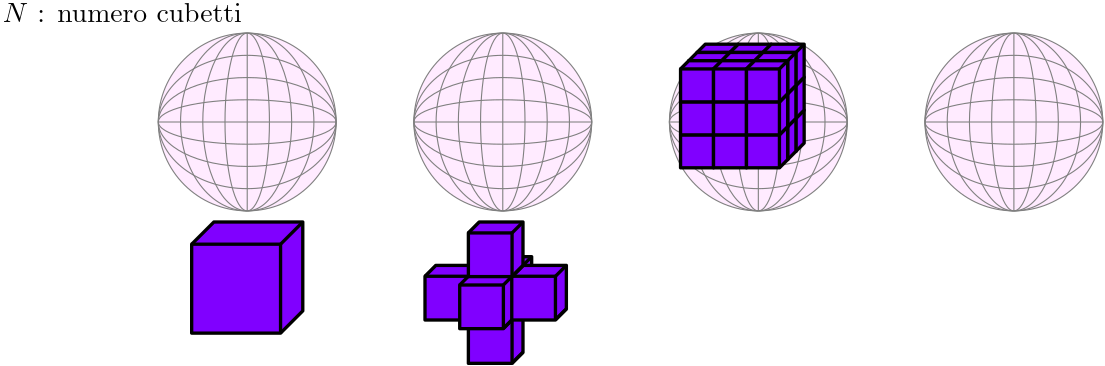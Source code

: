 <?xml version="1.0"?>
<!DOCTYPE ipe SYSTEM "ipe.dtd">
<ipe version="70218" creator="Ipe 7.2.28">
<info created="D:20241214102751" modified="D:20241214103442"/>
<ipestyle name="basic">
<symbol name="arrow/arc(spx)">
<path stroke="sym-stroke" fill="sym-stroke" pen="sym-pen">
0 0 m
-1 0.333 l
-1 -0.333 l
h
</path>
</symbol>
<symbol name="arrow/farc(spx)">
<path stroke="sym-stroke" fill="white" pen="sym-pen">
0 0 m
-1 0.333 l
-1 -0.333 l
h
</path>
</symbol>
<symbol name="arrow/ptarc(spx)">
<path stroke="sym-stroke" fill="sym-stroke" pen="sym-pen">
0 0 m
-1 0.333 l
-0.8 0 l
-1 -0.333 l
h
</path>
</symbol>
<symbol name="arrow/fptarc(spx)">
<path stroke="sym-stroke" fill="white" pen="sym-pen">
0 0 m
-1 0.333 l
-0.8 0 l
-1 -0.333 l
h
</path>
</symbol>
<symbol name="mark/circle(sx)" transformations="translations">
<path fill="sym-stroke">
0.6 0 0 0.6 0 0 e
0.4 0 0 0.4 0 0 e
</path>
</symbol>
<symbol name="mark/disk(sx)" transformations="translations">
<path fill="sym-stroke">
0.6 0 0 0.6 0 0 e
</path>
</symbol>
<symbol name="mark/fdisk(sfx)" transformations="translations">
<group>
<path fill="sym-fill">
0.5 0 0 0.5 0 0 e
</path>
<path fill="sym-stroke" fillrule="eofill">
0.6 0 0 0.6 0 0 e
0.4 0 0 0.4 0 0 e
</path>
</group>
</symbol>
<symbol name="mark/box(sx)" transformations="translations">
<path fill="sym-stroke" fillrule="eofill">
-0.6 -0.6 m
0.6 -0.6 l
0.6 0.6 l
-0.6 0.6 l
h
-0.4 -0.4 m
0.4 -0.4 l
0.4 0.4 l
-0.4 0.4 l
h
</path>
</symbol>
<symbol name="mark/square(sx)" transformations="translations">
<path fill="sym-stroke">
-0.6 -0.6 m
0.6 -0.6 l
0.6 0.6 l
-0.6 0.6 l
h
</path>
</symbol>
<symbol name="mark/fsquare(sfx)" transformations="translations">
<group>
<path fill="sym-fill">
-0.5 -0.5 m
0.5 -0.5 l
0.5 0.5 l
-0.5 0.5 l
h
</path>
<path fill="sym-stroke" fillrule="eofill">
-0.6 -0.6 m
0.6 -0.6 l
0.6 0.6 l
-0.6 0.6 l
h
-0.4 -0.4 m
0.4 -0.4 l
0.4 0.4 l
-0.4 0.4 l
h
</path>
</group>
</symbol>
<symbol name="mark/cross(sx)" transformations="translations">
<group>
<path fill="sym-stroke">
-0.43 -0.57 m
0.57 0.43 l
0.43 0.57 l
-0.57 -0.43 l
h
</path>
<path fill="sym-stroke">
-0.43 0.57 m
0.57 -0.43 l
0.43 -0.57 l
-0.57 0.43 l
h
</path>
</group>
</symbol>
<symbol name="arrow/fnormal(spx)">
<path stroke="sym-stroke" fill="white" pen="sym-pen">
0 0 m
-1 0.333 l
-1 -0.333 l
h
</path>
</symbol>
<symbol name="arrow/pointed(spx)">
<path stroke="sym-stroke" fill="sym-stroke" pen="sym-pen">
0 0 m
-1 0.333 l
-0.8 0 l
-1 -0.333 l
h
</path>
</symbol>
<symbol name="arrow/fpointed(spx)">
<path stroke="sym-stroke" fill="white" pen="sym-pen">
0 0 m
-1 0.333 l
-0.8 0 l
-1 -0.333 l
h
</path>
</symbol>
<symbol name="arrow/linear(spx)">
<path stroke="sym-stroke" pen="sym-pen">
-1 0.333 m
0 0 l
-1 -0.333 l
</path>
</symbol>
<symbol name="arrow/fdouble(spx)">
<path stroke="sym-stroke" fill="white" pen="sym-pen">
0 0 m
-1 0.333 l
-1 -0.333 l
h
-1 0 m
-2 0.333 l
-2 -0.333 l
h
</path>
</symbol>
<symbol name="arrow/double(spx)">
<path stroke="sym-stroke" fill="sym-stroke" pen="sym-pen">
0 0 m
-1 0.333 l
-1 -0.333 l
h
-1 0 m
-2 0.333 l
-2 -0.333 l
h
</path>
</symbol>
<symbol name="arrow/mid-normal(spx)">
<path stroke="sym-stroke" fill="sym-stroke" pen="sym-pen">
0.5 0 m
-0.5 0.333 l
-0.5 -0.333 l
h
</path>
</symbol>
<symbol name="arrow/mid-fnormal(spx)">
<path stroke="sym-stroke" fill="white" pen="sym-pen">
0.5 0 m
-0.5 0.333 l
-0.5 -0.333 l
h
</path>
</symbol>
<symbol name="arrow/mid-pointed(spx)">
<path stroke="sym-stroke" fill="sym-stroke" pen="sym-pen">
0.5 0 m
-0.5 0.333 l
-0.3 0 l
-0.5 -0.333 l
h
</path>
</symbol>
<symbol name="arrow/mid-fpointed(spx)">
<path stroke="sym-stroke" fill="white" pen="sym-pen">
0.5 0 m
-0.5 0.333 l
-0.3 0 l
-0.5 -0.333 l
h
</path>
</symbol>
<symbol name="arrow/mid-double(spx)">
<path stroke="sym-stroke" fill="sym-stroke" pen="sym-pen">
1 0 m
0 0.333 l
0 -0.333 l
h
0 0 m
-1 0.333 l
-1 -0.333 l
h
</path>
</symbol>
<symbol name="arrow/mid-fdouble(spx)">
<path stroke="sym-stroke" fill="white" pen="sym-pen">
1 0 m
0 0.333 l
0 -0.333 l
h
0 0 m
-1 0.333 l
-1 -0.333 l
h
</path>
</symbol>
<anglesize name="22.5 deg" value="22.5"/>
<anglesize name="30 deg" value="30"/>
<anglesize name="45 deg" value="45"/>
<anglesize name="60 deg" value="60"/>
<anglesize name="90 deg" value="90"/>
<arrowsize name="large" value="10"/>
<arrowsize name="small" value="5"/>
<arrowsize name="tiny" value="3"/>
<color name="blue" value="0 0 1"/>
<color name="brown" value="0.647 0.165 0.165"/>
<color name="darkblue" value="0 0 0.545"/>
<color name="darkcyan" value="0 0.545 0.545"/>
<color name="darkgray" value="0.663"/>
<color name="darkgreen" value="0 0.392 0"/>
<color name="darkmagenta" value="0.545 0 0.545"/>
<color name="darkorange" value="1 0.549 0"/>
<color name="darkred" value="0.545 0 0"/>
<color name="gold" value="1 0.843 0"/>
<color name="gray" value="0.745"/>
<color name="green" value="0 1 0"/>
<color name="lightblue" value="0.678 0.847 0.902"/>
<color name="lightcyan" value="0.878 1 1"/>
<color name="lightgray" value="0.827"/>
<color name="lightgreen" value="0.565 0.933 0.565"/>
<color name="lightyellow" value="1 1 0.878"/>
<color name="navy" value="0 0 0.502"/>
<color name="orange" value="1 0.647 0"/>
<color name="pink" value="1 0.753 0.796"/>
<color name="purple" value="0.627 0.125 0.941"/>
<color name="red" value="1 0 0"/>
<color name="seagreen" value="0.18 0.545 0.341"/>
<color name="turquoise" value="0.251 0.878 0.816"/>
<color name="violet" value="0.933 0.51 0.933"/>
<color name="yellow" value="1 1 0"/>
<dashstyle name="dash dot dotted" value="[4 2 1 2 1 2] 0"/>
<dashstyle name="dash dotted" value="[4 2 1 2] 0"/>
<dashstyle name="dashed" value="[4] 0"/>
<dashstyle name="dotted" value="[1 3] 0"/>
<gridsize name="10 pts (~3.5 mm)" value="10"/>
<gridsize name="14 pts (~5 mm)" value="14"/>
<gridsize name="16 pts (~6 mm)" value="16"/>
<gridsize name="20 pts (~7 mm)" value="20"/>
<gridsize name="28 pts (~10 mm)" value="28"/>
<gridsize name="32 pts (~12 mm)" value="32"/>
<gridsize name="4 pts" value="4"/>
<gridsize name="56 pts (~20 mm)" value="56"/>
<gridsize name="8 pts (~3 mm)" value="8"/>
<opacity name="10%" value="0.1"/>
<opacity name="30%" value="0.3"/>
<opacity name="50%" value="0.5"/>
<opacity name="75%" value="0.75"/>
<pen name="fat" value="1.2"/>
<pen name="heavier" value="0.8"/>
<pen name="ultrafat" value="2"/>
<symbolsize name="large" value="5"/>
<symbolsize name="small" value="2"/>
<symbolsize name="tiny" value="1.1"/>
<textsize name="Huge" value="\Huge"/>
<textsize name="LARGE" value="\LARGE"/>
<textsize name="Large" value="\Large"/>
<textsize name="footnote" value="\footnotesize"/>
<textsize name="huge" value="\huge"/>
<textsize name="large" value="\large"/>
<textsize name="script" value="\scriptsize"/>
<textsize name="small" value="\small"/>
<textsize name="tiny" value="\tiny"/>
<textstyle name="center" begin="\begin{center}" end="\end{center}"/>
<textstyle name="item" begin="\begin{itemize}\item{}" end="\end{itemize}"/>
<textstyle name="itemize" begin="\begin{itemize}" end="\end{itemize}"/>
<tiling name="falling" angle="-60" step="4" width="1"/>
<tiling name="rising" angle="30" step="4" width="1"/>
</ipestyle>
<page>
<layer name="alpha"/>
<view layers="alpha" active="alpha"/>
<path layer="alpha" stroke="0.502" fill="1 0.733 1" opacity="30%" stroke-opacity="opaque">
32 0 0 32 96 688 e
</path>
<path matrix="0.5 0 0 1 48 0" stroke="0.502">
96 720 m
32 0 0 -32 96 688 96 656 a
</path>
<path matrix="-0.5 0 0 1 144 0" stroke="0.502">
96 720 m
32 0 0 -32 96 688 96 656 a
</path>
<path matrix="-0.75 0 0 1 168 0" stroke="0.502">
96 720 m
32 0 0 -32 96 688 96 656 a
</path>
<path matrix="0.75 0 0 1 24 0" stroke="0.502">
96 720 m
32 0 0 -32 96 688 96 656 a
</path>
<path matrix="0.25 0 0 1 72 0" stroke="0.502">
96 720 m
32 0 0 -32 96 688 96 656 a
</path>
<path matrix="-0.25 0 0 1 120 0" stroke="0.502">
96 720 m
32 0 0 -32 96 688 96 656 a
</path>
<path stroke="0.502">
96 720 m
96 656 l
</path>
<path matrix="1 0 0 0.75 0 172" stroke="0.502">
64 688 m
32 0 0 -32 96 688 128 688 a
</path>
<path matrix="1 0 0 0.5 0 344" stroke="0.502">
64 688 m
32 0 0 -32 96 688 128 688 a
</path>
<path matrix="1 0 0 0.25 0 516" stroke="0.502">
64 688 m
32 0 0 -32 96 688 128 688 a
</path>
<path matrix="1 0 0 -0.25 0 860" stroke="0.502">
64 688 m
32 0 0 -32 96 688 128 688 a
</path>
<path matrix="1 0 0 -0.5 0 1032" stroke="0.502">
64 688 m
32 0 0 -32 96 688 128 688 a
</path>
<path matrix="1 0 0 -0.75 0 1204" stroke="0.502">
64 688 m
32 0 0 -32 96 688 128 688 a
</path>
<path stroke="0.502">
64 688 m
128 688 l
</path>
<text matrix="1 0 0 1 -32 -8" transformations="translations" pos="40 732" stroke="0" type="label" width="86.052" height="6.918" depth="0" valign="baseline">$N$ : numero cubetti</text>
<path matrix="1 0 0 1 92 0" stroke="0.502" fill="1 0.733 1" opacity="30%" stroke-opacity="opaque">
32 0 0 32 96 688 e
</path>
<path matrix="0.5 0 0 1 140 0" stroke="0.502">
96 720 m
32 0 0 -32 96 688 96 656 a
</path>
<path matrix="-0.5 0 0 1 236 0" stroke="0.502">
96 720 m
32 0 0 -32 96 688 96 656 a
</path>
<path matrix="-0.75 0 0 1 260 0" stroke="0.502">
96 720 m
32 0 0 -32 96 688 96 656 a
</path>
<path matrix="0.75 0 0 1 116 0" stroke="0.502">
96 720 m
32 0 0 -32 96 688 96 656 a
</path>
<path matrix="0.25 0 0 1 164 0" stroke="0.502">
96 720 m
32 0 0 -32 96 688 96 656 a
</path>
<path matrix="-0.25 0 0 1 212 0" stroke="0.502">
96 720 m
32 0 0 -32 96 688 96 656 a
</path>
<path matrix="1 0 0 1 92 0" stroke="0.502">
96 720 m
96 656 l
</path>
<path matrix="1 0 0 0.75 92 172" stroke="0.502">
64 688 m
32 0 0 -32 96 688 128 688 a
</path>
<path matrix="1 0 0 0.5 92 344" stroke="0.502">
64 688 m
32 0 0 -32 96 688 128 688 a
</path>
<path matrix="1 0 0 0.25 92 516" stroke="0.502">
64 688 m
32 0 0 -32 96 688 128 688 a
</path>
<path matrix="1 0 0 -0.25 92 860" stroke="0.502">
64 688 m
32 0 0 -32 96 688 128 688 a
</path>
<path matrix="1 0 0 -0.5 92 1032" stroke="0.502">
64 688 m
32 0 0 -32 96 688 128 688 a
</path>
<path matrix="1 0 0 -0.75 92 1204" stroke="0.502">
64 688 m
32 0 0 -32 96 688 128 688 a
</path>
<path matrix="1 0 0 1 92 0" stroke="0.502">
64 688 m
128 688 l
</path>
<path matrix="1 0 0 1 184 0" stroke="0.502" fill="1 0.733 1" opacity="30%" stroke-opacity="opaque">
32 0 0 32 96 688 e
</path>
<path matrix="0.5 0 0 1 232 0" stroke="0.502">
96 720 m
32 0 0 -32 96 688 96 656 a
</path>
<path matrix="-0.5 0 0 1 328 0" stroke="0.502">
96 720 m
32 0 0 -32 96 688 96 656 a
</path>
<path matrix="-0.75 0 0 1 352 0" stroke="0.502">
96 720 m
32 0 0 -32 96 688 96 656 a
</path>
<path matrix="0.75 0 0 1 208 0" stroke="0.502">
96 720 m
32 0 0 -32 96 688 96 656 a
</path>
<path matrix="0.25 0 0 1 256 0" stroke="0.502">
96 720 m
32 0 0 -32 96 688 96 656 a
</path>
<path matrix="-0.25 0 0 1 304 0" stroke="0.502">
96 720 m
32 0 0 -32 96 688 96 656 a
</path>
<path matrix="1 0 0 1 184 0" stroke="0.502">
96 720 m
96 656 l
</path>
<path matrix="1 0 0 0.75 184 172" stroke="0.502">
64 688 m
32 0 0 -32 96 688 128 688 a
</path>
<path matrix="1 0 0 0.5 184 344" stroke="0.502">
64 688 m
32 0 0 -32 96 688 128 688 a
</path>
<path matrix="1 0 0 0.25 184 516" stroke="0.502">
64 688 m
32 0 0 -32 96 688 128 688 a
</path>
<path matrix="1 0 0 -0.25 184 860" stroke="0.502">
64 688 m
32 0 0 -32 96 688 128 688 a
</path>
<path matrix="1 0 0 -0.5 184 1032" stroke="0.502">
64 688 m
32 0 0 -32 96 688 128 688 a
</path>
<path matrix="1 0 0 -0.75 184 1204" stroke="0.502">
64 688 m
32 0 0 -32 96 688 128 688 a
</path>
<path matrix="1 0 0 1 184 0" stroke="0.502">
64 688 m
128 688 l
</path>
<path matrix="1 0 0 1 276 0" stroke="0.502" fill="1 0.733 1" opacity="30%" stroke-opacity="opaque">
32 0 0 32 96 688 e
</path>
<path matrix="0.5 0 0 1 324 0" stroke="0.502">
96 720 m
32 0 0 -32 96 688 96 656 a
</path>
<path matrix="-0.5 0 0 1 420 0" stroke="0.502">
96 720 m
32 0 0 -32 96 688 96 656 a
</path>
<path matrix="-0.75 0 0 1 444 0" stroke="0.502">
96 720 m
32 0 0 -32 96 688 96 656 a
</path>
<path matrix="0.75 0 0 1 300 0" stroke="0.502">
96 720 m
32 0 0 -32 96 688 96 656 a
</path>
<path matrix="0.25 0 0 1 348 0" stroke="0.502">
96 720 m
32 0 0 -32 96 688 96 656 a
</path>
<path matrix="-0.25 0 0 1 396 0" stroke="0.502">
96 720 m
32 0 0 -32 96 688 96 656 a
</path>
<path matrix="1 0 0 1 276 0" stroke="0.502">
96 720 m
96 656 l
</path>
<path matrix="1 0 0 0.75 276 172" stroke="0.502">
64 688 m
32 0 0 -32 96 688 128 688 a
</path>
<path matrix="1 0 0 0.5 276 344" stroke="0.502">
64 688 m
32 0 0 -32 96 688 128 688 a
</path>
<path matrix="1 0 0 0.25 276 516" stroke="0.502">
64 688 m
32 0 0 -32 96 688 128 688 a
</path>
<path matrix="1 0 0 -0.25 276 860" stroke="0.502">
64 688 m
32 0 0 -32 96 688 128 688 a
</path>
<path matrix="1 0 0 -0.5 276 1032" stroke="0.502">
64 688 m
32 0 0 -32 96 688 128 688 a
</path>
<path matrix="1 0 0 -0.75 276 1204" stroke="0.502">
64 688 m
32 0 0 -32 96 688 128 688 a
</path>
<path matrix="1 0 0 1 276 0" stroke="0.502">
64 688 m
128 688 l
</path>
<path matrix="1 0 0 1 12 20" stroke="0" fill="0.502 0 1" pen="fat">
96 592 m
104 600 l
104 632 l
72 632 l
64 624 l
</path>
<path matrix="1 0 0 1 12 20" stroke="0" pen="fat">
96 624 m
104 632 l
</path>
<path matrix="1 0 0 1 12 20" stroke="0" fill="0.502 0 1" pen="fat">
64 624 m
64 592 l
96 592 l
96 624 l
h
</path>
<path matrix="0.491414 0 0 0.491414 131.673 297.698" stroke="0" pen="fat">
96 624 m
104 632 l
</path>
<path matrix="0.491414 0 0 0.491414 128.55 294.574" stroke="0" pen="fat">
96 624 m
104 632 l
</path>
<path matrix="0.491414 0 0 0.491414 128.55 310.192" stroke="0" pen="fat">
96 624 m
104 632 l
</path>
<path matrix="0.491414 0 0 0.491414 144.167 310.192" stroke="0" fill="0.502 0 1" pen="fat">
96 592 m
104 600 l
104 632 l
72 632 l
64 624 l
</path>
<path matrix="0.491414 0 0 0.491414 144.167 310.192" stroke="0" fill="0.502 0 1" pen="fat">
64 624 m
64 592 l
96 592 l
96 624 l
h
</path>
<path matrix="0.491414 0 0 0.491414 144.167 294.574" stroke="0" pen="fat">
96 624 m
104 632 l
</path>
<path matrix="0.491414 0 0 0.491414 144.167 310.192" stroke="0" pen="fat">
96 624 m
104 632 l
</path>
<path matrix="0.491414 0 0 0.491414 116.056 313.315" stroke="0" pen="fat">
96 624 m
104 632 l
</path>
<path matrix="0.491414 0 0 0.491414 112.932 310.192" stroke="0" pen="fat">
96 624 m
104 632 l
</path>
<path matrix="0.491414 0 0 0.491414 112.932 325.809" stroke="0" pen="fat">
96 624 m
104 632 l
</path>
<path matrix="0.491414 0 0 0.491414 128.55 325.809" stroke="0" fill="0.502 0 1" pen="fat">
96 592 m
104 600 l
104 632 l
72 632 l
64 624 l
</path>
<path matrix="0.491414 0 0 0.491414 128.55 325.809" stroke="0" fill="0.502 0 1" pen="fat">
64 624 m
64 592 l
96 592 l
96 624 l
h
</path>
<path matrix="0.491414 0 0 0.491414 128.55 310.192" stroke="0" pen="fat">
96 624 m
104 632 l
</path>
<path matrix="0.491414 0 0 0.491414 128.55 325.809" stroke="0" pen="fat">
96 624 m
104 632 l
</path>
<path matrix="0.491414 0 0 0.491414 147.291 328.933" stroke="0" fill="0.502 0 1" pen="fat">
96 592 m
104 600 l
104 632 l
72 632 l
64 624 l
</path>
<path matrix="0.491414 0 0 0.491414 147.291 328.933" stroke="0" fill="0.502 0 1" pen="fat">
64 624 m
64 592 l
96 592 l
96 624 l
h
</path>
<path matrix="0.491414 0 0 0.491414 147.291 313.315" stroke="0" pen="fat">
96 624 m
104 632 l
</path>
<path matrix="0.491414 0 0 0.491414 147.291 328.933" stroke="0" pen="fat">
96 624 m
104 632 l
</path>
<path matrix="0.491414 0 0 0.491414 144.167 325.809" stroke="0" fill="0.502 0 1" pen="fat">
96 592 m
104 600 l
104 632 l
72 632 l
64 624 l
</path>
<path matrix="0.491414 0 0 0.491414 144.167 325.809" stroke="0" fill="0.502 0 1" pen="fat">
64 624 m
64 592 l
96 592 l
96 624 l
h
</path>
<path matrix="0.491414 0 0 0.491414 144.167 310.192" stroke="0" pen="fat">
96 624 m
104 632 l
</path>
<path matrix="0.491414 0 0 0.491414 144.167 325.809" stroke="0" pen="fat">
96 624 m
104 632 l
</path>
<path matrix="0.491414 0 0 0.491414 141.044 322.686" stroke="0" fill="0.502 0 1" pen="fat">
96 592 m
104 600 l
104 632 l
72 632 l
64 624 l
</path>
<path matrix="0.491414 0 0 0.491414 141.044 322.686" stroke="0" fill="0.502 0 1" pen="fat">
64 624 m
64 592 l
96 592 l
96 624 l
h
</path>
<path matrix="0.491414 0 0 0.491414 141.044 307.068" stroke="0" pen="fat">
96 624 m
104 632 l
</path>
<path matrix="0.491414 0 0 0.491414 141.044 322.686" stroke="0" pen="fat">
96 624 m
104 632 l
</path>
<path matrix="0.491414 0 0 0.491414 159.785 325.809" stroke="0" fill="0.502 0 1" pen="fat">
96 592 m
104 600 l
104 632 l
72 632 l
64 624 l
</path>
<path matrix="0.491414 0 0 0.491414 159.785 325.809" stroke="0" fill="0.502 0 1" pen="fat">
64 624 m
64 592 l
96 592 l
96 624 l
h
</path>
<path matrix="0.491414 0 0 0.491414 159.785 310.192" stroke="0" pen="fat">
96 624 m
104 632 l
</path>
<path matrix="0.491414 0 0 0.491414 159.785 325.809" stroke="0" pen="fat">
96 624 m
104 632 l
</path>
<path matrix="0.491414 0 0 0.491414 144.167 325.809" stroke="0" pen="fat">
96 624 m
104 632 l
</path>
<path matrix="0.491414 0 0 0.491414 131.673 328.933" stroke="0" pen="fat">
96 624 m
104 632 l
</path>
<path matrix="0.491414 0 0 0.491414 128.55 325.809" stroke="0" pen="fat">
96 624 m
104 632 l
</path>
<path matrix="0.491414 0 0 0.491414 128.55 341.427" stroke="0" pen="fat">
96 624 m
104 632 l
</path>
<path matrix="0.491414 0 0 0.491414 144.167 341.427" stroke="0" fill="0.502 0 1" pen="fat">
96 592 m
104 600 l
104 632 l
72 632 l
64 624 l
</path>
<path matrix="0.491414 0 0 0.491414 144.167 341.427" stroke="0" fill="0.502 0 1" pen="fat">
64 624 m
64 592 l
96 592 l
96 624 l
h
</path>
<path matrix="0.491414 0 0 0.491414 144.167 325.809" stroke="0" pen="fat">
96 624 m
104 632 l
</path>
<path matrix="0.491414 0 0 0.491414 144.167 341.427" stroke="0" pen="fat">
96 624 m
104 632 l
</path>
<path matrix="0.370791 0 0 0.370791 234.202 457.929" stroke="0" fill="0.502 0 1" pen="fat">
96 592 m
104 600 l
104 632 l
72 632 l
64 624 l
</path>
<path matrix="0.370791 0 0 0.370791 234.202 457.929" stroke="0" pen="fat">
96 624 m
104 632 l
</path>
<path matrix="0.370791 0 0 0.370791 234.202 457.929" stroke="0" fill="0.502 0 1" pen="fat">
64 624 m
64 592 l
96 592 l
96 624 l
h
</path>
<path matrix="0.370791 0 0 0.370791 246.067 457.929" stroke="0" fill="0.502 0 1" pen="fat">
96 592 m
104 600 l
104 632 l
72 632 l
64 624 l
</path>
<path matrix="0.370791 0 0 0.370791 246.067 457.929" stroke="0" fill="0.502 0 1" pen="fat">
64 624 m
64 592 l
96 592 l
96 624 l
h
</path>
<path matrix="0.370791 0 0 0.370791 257.933 457.929" stroke="0" fill="0.502 0 1" pen="fat">
96 592 m
104 600 l
104 632 l
72 632 l
64 624 l
</path>
<path matrix="0.370791 0 0 0.370791 257.933 457.929" stroke="0" fill="0.502 0 1" pen="fat">
64 624 m
64 592 l
96 592 l
96 624 l
h
</path>
<path matrix="0.370791 0 0 0.370791 234.202 457.929" stroke="0" pen="fat">
96 624 m
104 632 l
</path>
<path matrix="0.370791 0 0 0.370791 234.202 469.795" stroke="0" fill="0.502 0 1" pen="fat">
96 592 m
104 600 l
104 632 l
72 632 l
64 624 l
</path>
<path matrix="0.370791 0 0 0.370791 234.202 469.795" stroke="0" pen="fat">
96 624 m
104 632 l
</path>
<path matrix="0.370791 0 0 0.370791 234.202 469.795" stroke="0" fill="0.502 0 1" pen="fat">
64 624 m
64 592 l
96 592 l
96 624 l
h
</path>
<path matrix="0.370791 0 0 0.370791 234.202 457.929" stroke="0" pen="fat">
96 624 m
104 632 l
</path>
<path matrix="0.370791 0 0 0.370791 246.067 457.929" stroke="0" pen="fat">
96 624 m
104 632 l
</path>
<path matrix="0.370791 0 0 0.370791 246.067 469.795" stroke="0" fill="0.502 0 1" pen="fat">
96 592 m
104 600 l
104 632 l
72 632 l
64 624 l
</path>
<path matrix="0.370791 0 0 0.370791 246.067 469.795" stroke="0" pen="fat">
96 624 m
104 632 l
</path>
<path matrix="0.370791 0 0 0.370791 246.067 469.795" stroke="0" fill="0.502 0 1" pen="fat">
64 624 m
64 592 l
96 592 l
96 624 l
h
</path>
<path matrix="0.370791 0 0 0.370791 246.067 457.929" stroke="0" pen="fat">
96 624 m
104 632 l
</path>
<path matrix="0.370791 0 0 0.370791 257.933 457.929" stroke="0" pen="fat">
96 624 m
104 632 l
</path>
<path matrix="0.370791 0 0 0.370791 257.933 469.795" stroke="0" fill="0.502 0 1" pen="fat">
96 592 m
104 600 l
104 632 l
72 632 l
64 624 l
</path>
<path matrix="0.370791 0 0 0.370791 257.933 469.795" stroke="0" pen="fat">
96 624 m
104 632 l
</path>
<path matrix="0.370791 0 0 0.370791 257.933 469.795" stroke="0" fill="0.502 0 1" pen="fat">
64 624 m
64 592 l
96 592 l
96 624 l
h
</path>
<path matrix="0.370791 0 0 0.370791 234.202 469.795" stroke="0" pen="fat">
96 624 m
104 632 l
</path>
<path matrix="0.370791 0 0 0.370791 234.202 469.795" stroke="0" pen="fat">
96 624 m
104 632 l
</path>
<path matrix="0.370791 0 0 0.370791 234.202 481.66" stroke="0" fill="0.502 0 1" pen="fat">
96 592 m
104 600 l
104 632 l
72 632 l
64 624 l
</path>
<path matrix="0.370791 0 0 0.370791 234.202 481.66" stroke="0" pen="fat">
96 624 m
104 632 l
</path>
<path matrix="0.370791 0 0 0.370791 234.202 481.66" stroke="0" fill="0.502 0 1" pen="fat">
64 624 m
64 592 l
96 592 l
96 624 l
h
</path>
<path matrix="0.370791 0 0 0.370791 234.202 469.795" stroke="0" pen="fat">
96 624 m
104 632 l
</path>
<path matrix="0.370791 0 0 0.370791 246.067 469.795" stroke="0" pen="fat">
96 624 m
104 632 l
</path>
<path matrix="0.370791 0 0 0.370791 246.067 481.66" stroke="0" fill="0.502 0 1" pen="fat">
96 592 m
104 600 l
104 632 l
72 632 l
64 624 l
</path>
<path matrix="0.370791 0 0 0.370791 246.067 481.66" stroke="0" pen="fat">
96 624 m
104 632 l
</path>
<path matrix="0.370791 0 0 0.370791 246.067 481.66" stroke="0" fill="0.502 0 1" pen="fat">
64 624 m
64 592 l
96 592 l
96 624 l
h
</path>
<path matrix="0.370791 0 0 0.370791 246.067 469.795" stroke="0" pen="fat">
96 624 m
104 632 l
</path>
<path matrix="0.370791 0 0 0.370791 257.933 469.795" stroke="0" pen="fat">
96 624 m
104 632 l
</path>
<path matrix="0.370791 0 0 0.370791 257.933 481.66" stroke="0" fill="0.502 0 1" pen="fat">
96 592 m
104 600 l
104 632 l
72 632 l
64 624 l
</path>
<path matrix="0.370791 0 0 0.370791 257.933 481.66" stroke="0" pen="fat">
96 624 m
104 632 l
</path>
<path matrix="0.370791 0 0 0.370791 257.933 481.66" stroke="0" fill="0.502 0 1" pen="fat">
64 624 m
64 592 l
96 592 l
96 624 l
h
</path>
<path matrix="0.370791 0 0 0.370791 231.236 454.963" stroke="0" fill="0.502 0 1" pen="fat">
96 592 m
104 600 l
104 632 l
72 632 l
64 624 l
</path>
<path matrix="0.370791 0 0 0.370791 231.236 454.963" stroke="0" pen="fat">
96 624 m
104 632 l
</path>
<path matrix="0.370791 0 0 0.370791 231.236 454.963" stroke="0" fill="0.502 0 1" pen="fat">
64 624 m
64 592 l
96 592 l
96 624 l
h
</path>
<path matrix="0.370791 0 0 0.370791 243.101 454.963" stroke="0" fill="0.502 0 1" pen="fat">
96 592 m
104 600 l
104 632 l
72 632 l
64 624 l
</path>
<path matrix="0.370791 0 0 0.370791 243.101 454.963" stroke="0" fill="0.502 0 1" pen="fat">
64 624 m
64 592 l
96 592 l
96 624 l
h
</path>
<path matrix="0.370791 0 0 0.370791 254.966 454.963" stroke="0" fill="0.502 0 1" pen="fat">
96 592 m
104 600 l
104 632 l
72 632 l
64 624 l
</path>
<path matrix="0.370791 0 0 0.370791 254.966 454.963" stroke="0" fill="0.502 0 1" pen="fat">
64 624 m
64 592 l
96 592 l
96 624 l
h
</path>
<path matrix="0.370791 0 0 0.370791 231.236 454.963" stroke="0" pen="fat">
96 624 m
104 632 l
</path>
<path matrix="0.370791 0 0 0.370791 231.236 466.828" stroke="0" fill="0.502 0 1" pen="fat">
96 592 m
104 600 l
104 632 l
72 632 l
64 624 l
</path>
<path matrix="0.370791 0 0 0.370791 231.236 466.828" stroke="0" pen="fat">
96 624 m
104 632 l
</path>
<path matrix="0.370791 0 0 0.370791 231.236 466.828" stroke="0" fill="0.502 0 1" pen="fat">
64 624 m
64 592 l
96 592 l
96 624 l
h
</path>
<path matrix="0.370791 0 0 0.370791 231.236 454.963" stroke="0" pen="fat">
96 624 m
104 632 l
</path>
<path matrix="0.370791 0 0 0.370791 243.101 454.963" stroke="0" pen="fat">
96 624 m
104 632 l
</path>
<path matrix="0.370791 0 0 0.370791 243.101 466.828" stroke="0" fill="0.502 0 1" pen="fat">
96 592 m
104 600 l
104 632 l
72 632 l
64 624 l
</path>
<path matrix="0.370791 0 0 0.370791 243.101 466.828" stroke="0" pen="fat">
96 624 m
104 632 l
</path>
<path matrix="0.370791 0 0 0.370791 243.101 466.828" stroke="0" fill="0.502 0 1" pen="fat">
64 624 m
64 592 l
96 592 l
96 624 l
h
</path>
<path matrix="0.370791 0 0 0.370791 243.101 454.963" stroke="0" pen="fat">
96 624 m
104 632 l
</path>
<path matrix="0.370791 0 0 0.370791 254.966 454.963" stroke="0" pen="fat">
96 624 m
104 632 l
</path>
<path matrix="0.370791 0 0 0.370791 254.966 466.828" stroke="0" fill="0.502 0 1" pen="fat">
96 592 m
104 600 l
104 632 l
72 632 l
64 624 l
</path>
<path matrix="0.370791 0 0 0.370791 254.966 466.828" stroke="0" pen="fat">
96 624 m
104 632 l
</path>
<path matrix="0.370791 0 0 0.370791 254.966 466.828" stroke="0" fill="0.502 0 1" pen="fat">
64 624 m
64 592 l
96 592 l
96 624 l
h
</path>
<path matrix="0.370791 0 0 0.370791 231.236 466.828" stroke="0" pen="fat">
96 624 m
104 632 l
</path>
<path matrix="0.370791 0 0 0.370791 231.236 466.828" stroke="0" pen="fat">
96 624 m
104 632 l
</path>
<path matrix="0.370791 0 0 0.370791 231.236 478.694" stroke="0" fill="0.502 0 1" pen="fat">
96 592 m
104 600 l
104 632 l
72 632 l
64 624 l
</path>
<path matrix="0.370791 0 0 0.370791 231.236 478.694" stroke="0" pen="fat">
96 624 m
104 632 l
</path>
<path matrix="0.370791 0 0 0.370791 231.236 478.694" stroke="0" fill="0.502 0 1" pen="fat">
64 624 m
64 592 l
96 592 l
96 624 l
h
</path>
<path matrix="0.370791 0 0 0.370791 231.236 466.828" stroke="0" pen="fat">
96 624 m
104 632 l
</path>
<path matrix="0.370791 0 0 0.370791 243.101 466.828" stroke="0" pen="fat">
96 624 m
104 632 l
</path>
<path matrix="0.370791 0 0 0.370791 243.101 478.694" stroke="0" fill="0.502 0 1" pen="fat">
96 592 m
104 600 l
104 632 l
72 632 l
64 624 l
</path>
<path matrix="0.370791 0 0 0.370791 243.101 478.694" stroke="0" pen="fat">
96 624 m
104 632 l
</path>
<path matrix="0.370791 0 0 0.370791 243.101 478.694" stroke="0" fill="0.502 0 1" pen="fat">
64 624 m
64 592 l
96 592 l
96 624 l
h
</path>
<path matrix="0.370791 0 0 0.370791 243.101 466.828" stroke="0" pen="fat">
96 624 m
104 632 l
</path>
<path matrix="0.370791 0 0 0.370791 254.966 466.828" stroke="0" pen="fat">
96 624 m
104 632 l
</path>
<path matrix="0.370791 0 0 0.370791 254.966 478.694" stroke="0" fill="0.502 0 1" pen="fat">
96 592 m
104 600 l
104 632 l
72 632 l
64 624 l
</path>
<path matrix="0.370791 0 0 0.370791 254.966 478.694" stroke="0" pen="fat">
96 624 m
104 632 l
</path>
<path matrix="0.370791 0 0 0.370791 254.966 478.694" stroke="0" fill="0.502 0 1" pen="fat">
64 624 m
64 592 l
96 592 l
96 624 l
h
</path>
<path matrix="0.370791 0 0 0.370791 228.269 451.997" stroke="0" fill="0.502 0 1" pen="fat">
96 592 m
104 600 l
104 632 l
72 632 l
64 624 l
</path>
<path matrix="0.370791 0 0 0.370791 228.269 451.997" stroke="0" pen="fat">
96 624 m
104 632 l
</path>
<path matrix="0.370791 0 0 0.370791 228.269 451.997" stroke="0" fill="0.502 0 1" pen="fat">
64 624 m
64 592 l
96 592 l
96 624 l
h
</path>
<path matrix="0.370791 0 0 0.370791 240.135 451.997" stroke="0" fill="0.502 0 1" pen="fat">
96 592 m
104 600 l
104 632 l
72 632 l
64 624 l
</path>
<path matrix="0.370791 0 0 0.370791 240.135 451.997" stroke="0" fill="0.502 0 1" pen="fat">
64 624 m
64 592 l
96 592 l
96 624 l
h
</path>
<path matrix="0.370791 0 0 0.370791 252 451.997" stroke="0" fill="0.502 0 1" pen="fat">
96 592 m
104 600 l
104 632 l
72 632 l
64 624 l
</path>
<path matrix="0.370791 0 0 0.370791 252 451.997" stroke="0" fill="0.502 0 1" pen="fat">
64 624 m
64 592 l
96 592 l
96 624 l
h
</path>
<path matrix="0.370791 0 0 0.370791 228.269 451.997" stroke="0" pen="fat">
96 624 m
104 632 l
</path>
<path matrix="0.370791 0 0 0.370791 228.269 463.862" stroke="0" fill="0.502 0 1" pen="fat">
96 592 m
104 600 l
104 632 l
72 632 l
64 624 l
</path>
<path matrix="0.370791 0 0 0.370791 228.269 463.862" stroke="0" pen="fat">
96 624 m
104 632 l
</path>
<path matrix="0.370791 0 0 0.370791 228.269 463.862" stroke="0" fill="0.502 0 1" pen="fat">
64 624 m
64 592 l
96 592 l
96 624 l
h
</path>
<path matrix="0.370791 0 0 0.370791 228.269 451.997" stroke="0" pen="fat">
96 624 m
104 632 l
</path>
<path matrix="0.370791 0 0 0.370791 240.135 451.997" stroke="0" pen="fat">
96 624 m
104 632 l
</path>
<path matrix="0.370791 0 0 0.370791 240.135 463.862" stroke="0" fill="0.502 0 1" pen="fat">
96 592 m
104 600 l
104 632 l
72 632 l
64 624 l
</path>
<path matrix="0.370791 0 0 0.370791 240.135 463.862" stroke="0" pen="fat">
96 624 m
104 632 l
</path>
<path matrix="0.370791 0 0 0.370791 240.135 463.862" stroke="0" fill="0.502 0 1" pen="fat">
64 624 m
64 592 l
96 592 l
96 624 l
h
</path>
<path matrix="0.370791 0 0 0.370791 240.135 451.997" stroke="0" pen="fat">
96 624 m
104 632 l
</path>
<path matrix="0.370791 0 0 0.370791 252 451.997" stroke="0" pen="fat">
96 624 m
104 632 l
</path>
<path matrix="0.370791 0 0 0.370791 252 463.862" stroke="0" fill="0.502 0 1" pen="fat">
96 592 m
104 600 l
104 632 l
72 632 l
64 624 l
</path>
<path matrix="0.370791 0 0 0.370791 252 463.862" stroke="0" pen="fat">
96 624 m
104 632 l
</path>
<path matrix="0.370791 0 0 0.370791 252 463.862" stroke="0" fill="0.502 0 1" pen="fat">
64 624 m
64 592 l
96 592 l
96 624 l
h
</path>
<path matrix="0.370791 0 0 0.370791 228.269 463.862" stroke="0" pen="fat">
96 624 m
104 632 l
</path>
<path matrix="0.370791 0 0 0.370791 228.269 463.862" stroke="0" pen="fat">
96 624 m
104 632 l
</path>
<path matrix="0.370791 0 0 0.370791 228.269 475.727" stroke="0" fill="0.502 0 1" pen="fat">
96 592 m
104 600 l
104 632 l
72 632 l
64 624 l
</path>
<path matrix="0.370791 0 0 0.370791 228.269 475.727" stroke="0" pen="fat">
96 624 m
104 632 l
</path>
<path matrix="0.370791 0 0 0.370791 228.269 475.727" stroke="0" fill="0.502 0 1" pen="fat">
64 624 m
64 592 l
96 592 l
96 624 l
h
</path>
<path matrix="0.370791 0 0 0.370791 228.269 463.862" stroke="0" pen="fat">
96 624 m
104 632 l
</path>
<path matrix="0.370791 0 0 0.370791 240.135 463.862" stroke="0" pen="fat">
96 624 m
104 632 l
</path>
<path matrix="0.370791 0 0 0.370791 240.135 475.727" stroke="0" fill="0.502 0 1" pen="fat">
96 592 m
104 600 l
104 632 l
72 632 l
64 624 l
</path>
<path matrix="0.370791 0 0 0.370791 240.135 475.727" stroke="0" pen="fat">
96 624 m
104 632 l
</path>
<path matrix="0.370791 0 0 0.370791 240.135 475.727" stroke="0" fill="0.502 0 1" pen="fat">
64 624 m
64 592 l
96 592 l
96 624 l
h
</path>
<path matrix="0.370791 0 0 0.370791 240.135 463.862" stroke="0" pen="fat">
96 624 m
104 632 l
</path>
<path matrix="0.370791 0 0 0.370791 252 463.862" stroke="0" pen="fat">
96 624 m
104 632 l
</path>
<path matrix="0.370791 0 0 0.370791 252 475.727" stroke="0" fill="0.502 0 1" pen="fat">
96 592 m
104 600 l
104 632 l
72 632 l
64 624 l
</path>
<path matrix="0.370791 0 0 0.370791 252 475.727" stroke="0" pen="fat">
96 624 m
104 632 l
</path>
<path matrix="0.370791 0 0 0.370791 252 475.727" stroke="0" fill="0.502 0 1" pen="fat">
64 624 m
64 592 l
96 592 l
96 624 l
h
</path>
</page>
</ipe>

